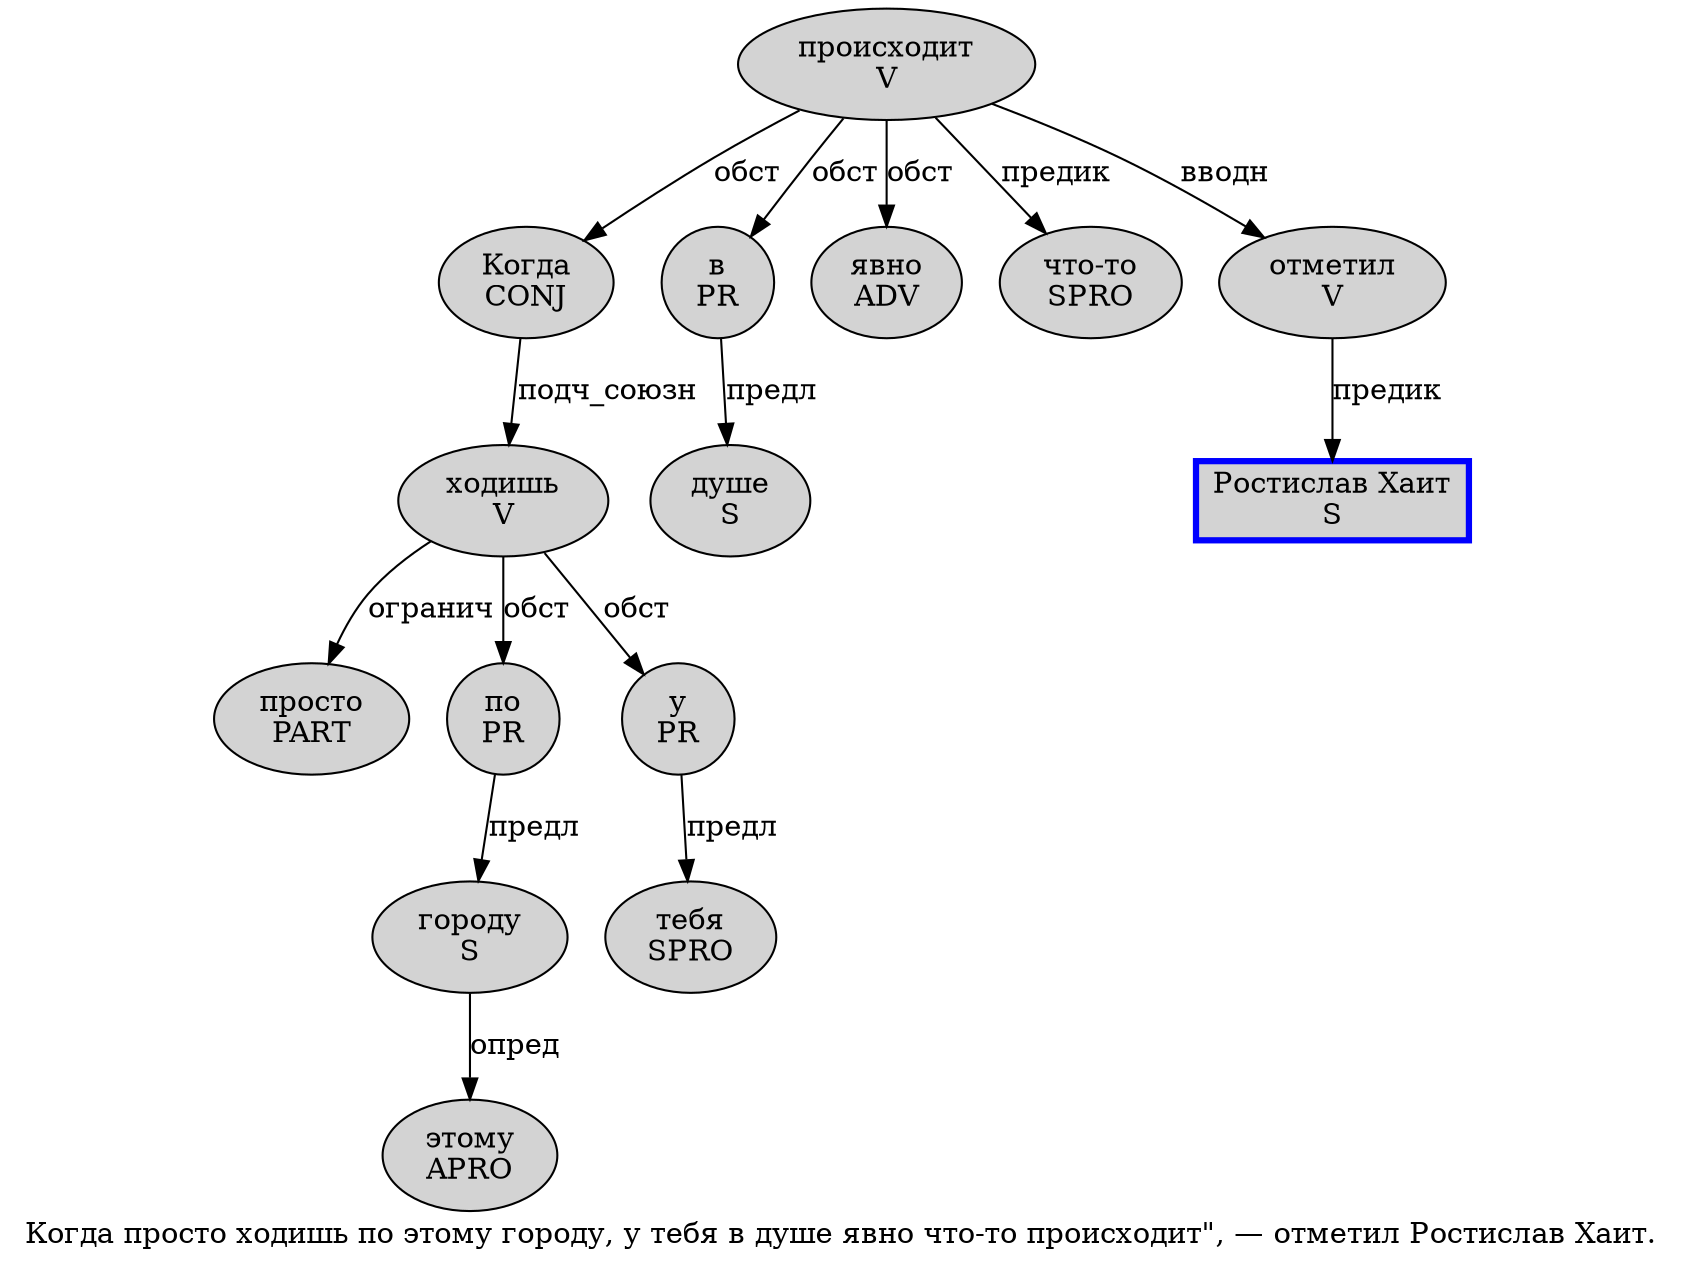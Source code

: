 digraph SENTENCE_1220 {
	graph [label="Когда просто ходишь по этому городу, у тебя в душе явно что-то происходит\", — отметил Ростислав Хаит."]
	node [style=filled]
		0 [label="Когда
CONJ" color="" fillcolor=lightgray penwidth=1 shape=ellipse]
		1 [label="просто
PART" color="" fillcolor=lightgray penwidth=1 shape=ellipse]
		2 [label="ходишь
V" color="" fillcolor=lightgray penwidth=1 shape=ellipse]
		3 [label="по
PR" color="" fillcolor=lightgray penwidth=1 shape=ellipse]
		4 [label="этому
APRO" color="" fillcolor=lightgray penwidth=1 shape=ellipse]
		5 [label="городу
S" color="" fillcolor=lightgray penwidth=1 shape=ellipse]
		7 [label="у
PR" color="" fillcolor=lightgray penwidth=1 shape=ellipse]
		8 [label="тебя
SPRO" color="" fillcolor=lightgray penwidth=1 shape=ellipse]
		9 [label="в
PR" color="" fillcolor=lightgray penwidth=1 shape=ellipse]
		10 [label="душе
S" color="" fillcolor=lightgray penwidth=1 shape=ellipse]
		11 [label="явно
ADV" color="" fillcolor=lightgray penwidth=1 shape=ellipse]
		12 [label="что-то
SPRO" color="" fillcolor=lightgray penwidth=1 shape=ellipse]
		13 [label="происходит
V" color="" fillcolor=lightgray penwidth=1 shape=ellipse]
		17 [label="отметил
V" color="" fillcolor=lightgray penwidth=1 shape=ellipse]
		18 [label="Ростислав Хаит
S" color=blue fillcolor=lightgray penwidth=3 shape=box]
			3 -> 5 [label="предл"]
			17 -> 18 [label="предик"]
			2 -> 1 [label="огранич"]
			2 -> 3 [label="обст"]
			2 -> 7 [label="обст"]
			0 -> 2 [label="подч_союзн"]
			9 -> 10 [label="предл"]
			5 -> 4 [label="опред"]
			13 -> 0 [label="обст"]
			13 -> 9 [label="обст"]
			13 -> 11 [label="обст"]
			13 -> 12 [label="предик"]
			13 -> 17 [label="вводн"]
			7 -> 8 [label="предл"]
}
